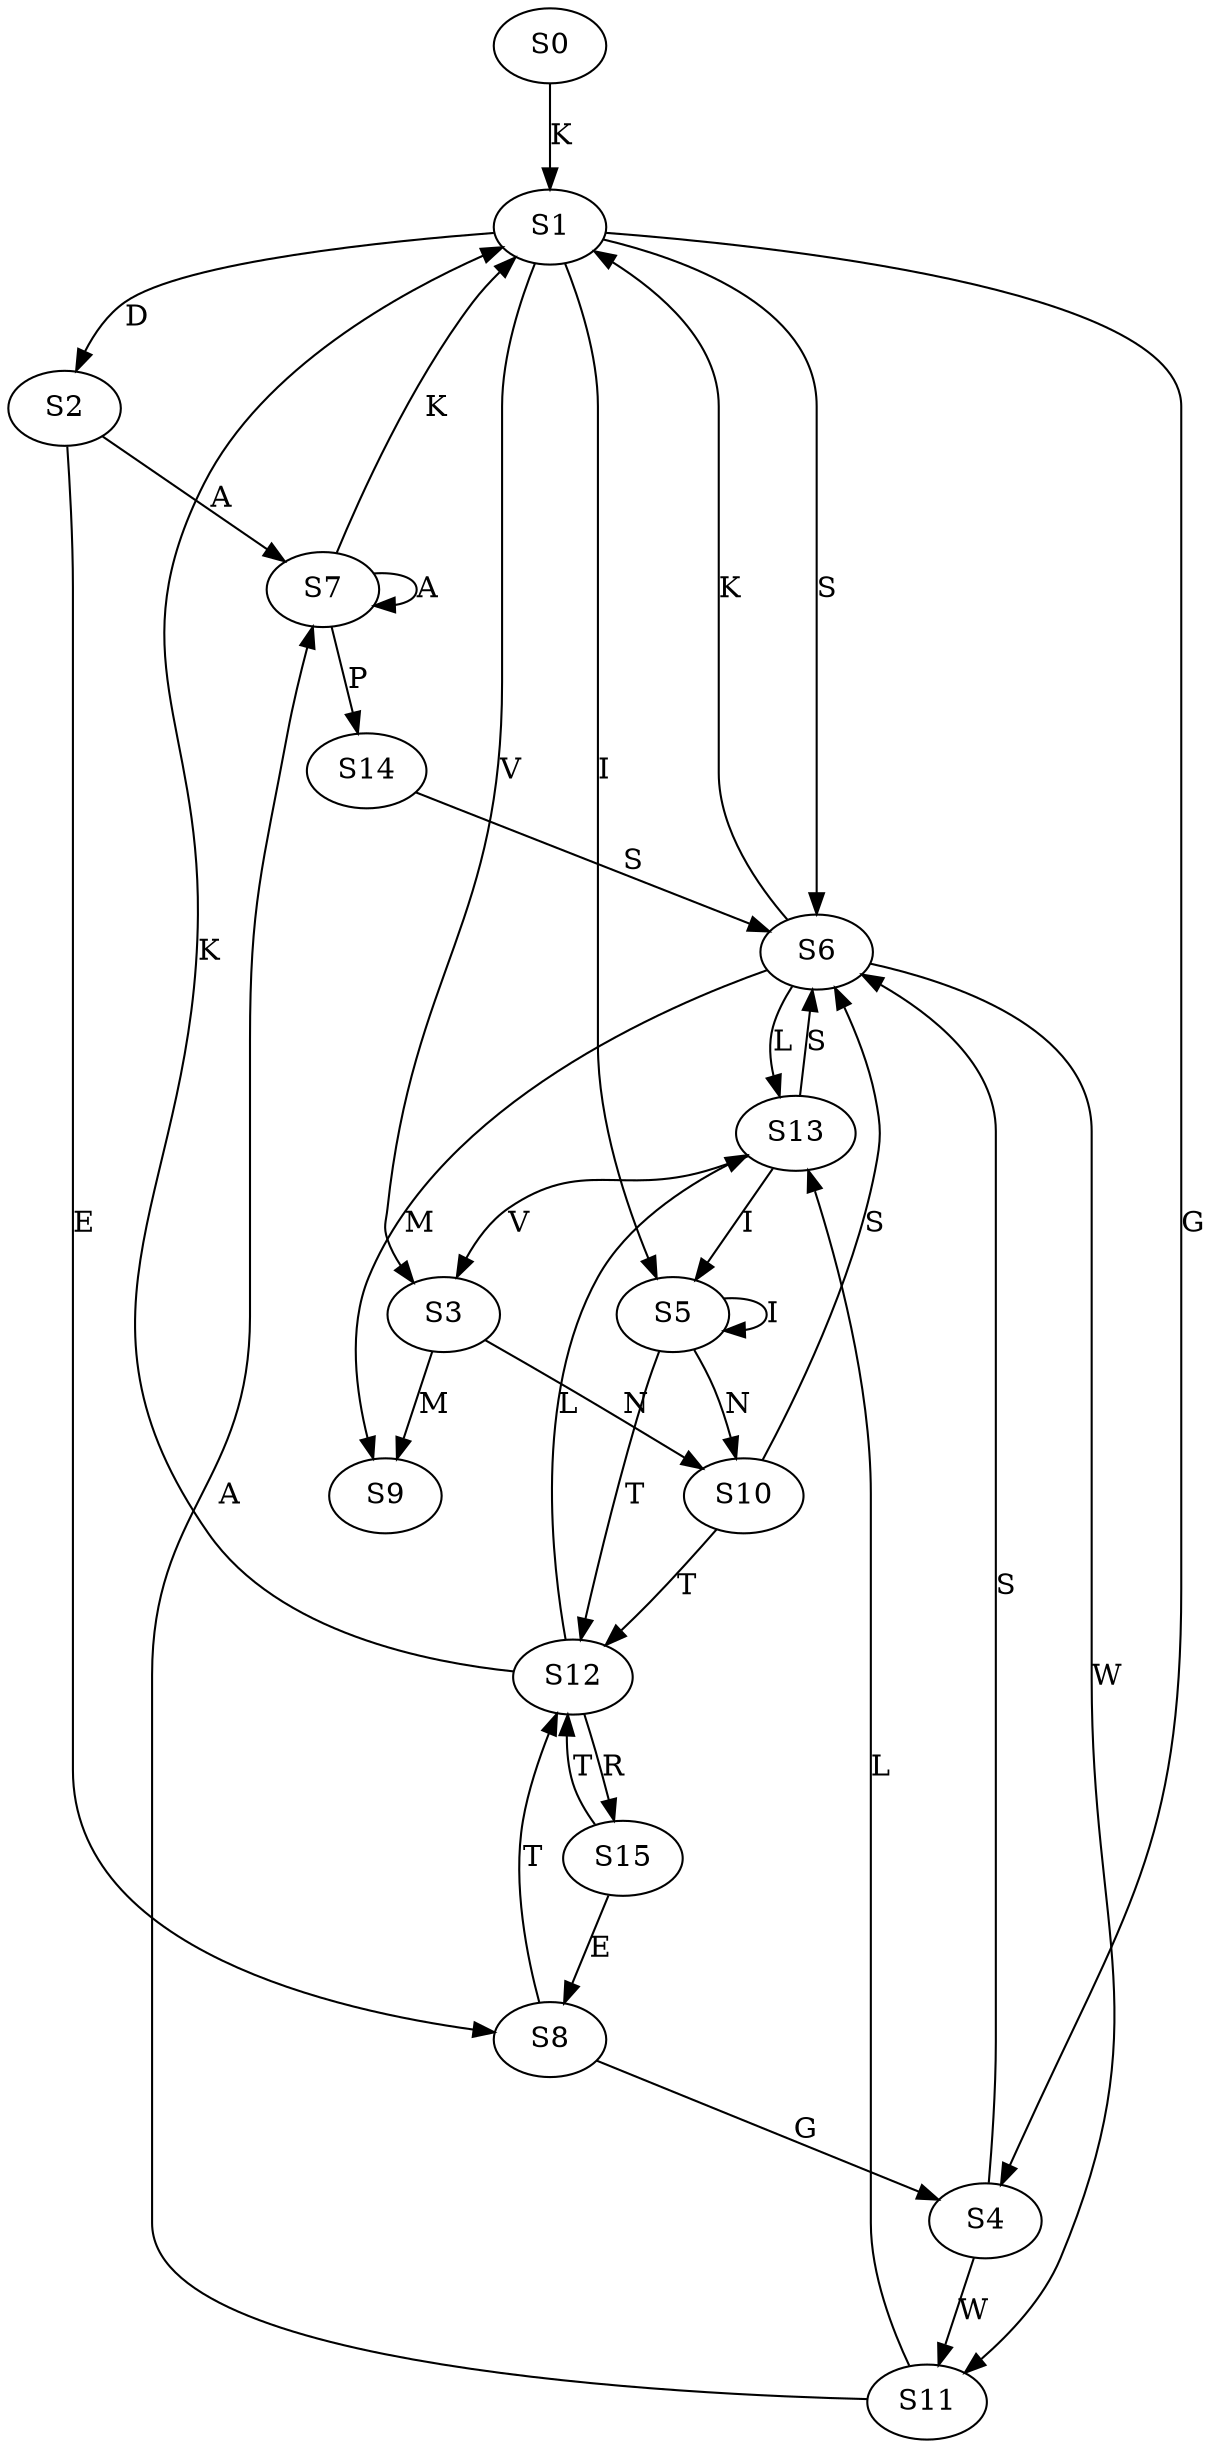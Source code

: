 strict digraph  {
	S0 -> S1 [ label = K ];
	S1 -> S2 [ label = D ];
	S1 -> S3 [ label = V ];
	S1 -> S4 [ label = G ];
	S1 -> S5 [ label = I ];
	S1 -> S6 [ label = S ];
	S2 -> S7 [ label = A ];
	S2 -> S8 [ label = E ];
	S3 -> S9 [ label = M ];
	S3 -> S10 [ label = N ];
	S4 -> S11 [ label = W ];
	S4 -> S6 [ label = S ];
	S5 -> S10 [ label = N ];
	S5 -> S12 [ label = T ];
	S5 -> S5 [ label = I ];
	S6 -> S13 [ label = L ];
	S6 -> S1 [ label = K ];
	S6 -> S9 [ label = M ];
	S6 -> S11 [ label = W ];
	S7 -> S14 [ label = P ];
	S7 -> S1 [ label = K ];
	S7 -> S7 [ label = A ];
	S8 -> S4 [ label = G ];
	S8 -> S12 [ label = T ];
	S10 -> S12 [ label = T ];
	S10 -> S6 [ label = S ];
	S11 -> S7 [ label = A ];
	S11 -> S13 [ label = L ];
	S12 -> S1 [ label = K ];
	S12 -> S13 [ label = L ];
	S12 -> S15 [ label = R ];
	S13 -> S3 [ label = V ];
	S13 -> S6 [ label = S ];
	S13 -> S5 [ label = I ];
	S14 -> S6 [ label = S ];
	S15 -> S12 [ label = T ];
	S15 -> S8 [ label = E ];
}
